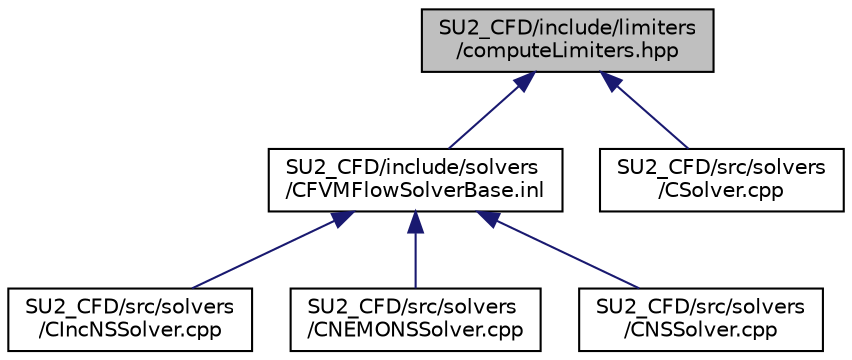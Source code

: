 digraph "SU2_CFD/include/limiters/computeLimiters.hpp"
{
 // LATEX_PDF_SIZE
  edge [fontname="Helvetica",fontsize="10",labelfontname="Helvetica",labelfontsize="10"];
  node [fontname="Helvetica",fontsize="10",shape=record];
  Node1 [label="SU2_CFD/include/limiters\l/computeLimiters.hpp",height=0.2,width=0.4,color="black", fillcolor="grey75", style="filled", fontcolor="black",tooltip="Compute limiters wrapper function."];
  Node1 -> Node2 [dir="back",color="midnightblue",fontsize="10",style="solid",fontname="Helvetica"];
  Node2 [label="SU2_CFD/include/solvers\l/CFVMFlowSolverBase.inl",height=0.2,width=0.4,color="black", fillcolor="white", style="filled",URL="$CFVMFlowSolverBase_8inl.html",tooltip="Base class template for all FVM flow solvers."];
  Node2 -> Node3 [dir="back",color="midnightblue",fontsize="10",style="solid",fontname="Helvetica"];
  Node3 [label="SU2_CFD/src/solvers\l/CIncNSSolver.cpp",height=0.2,width=0.4,color="black", fillcolor="white", style="filled",URL="$CIncNSSolver_8cpp.html",tooltip="Main subroutines for solving Navier-Stokes incompressible flow."];
  Node2 -> Node4 [dir="back",color="midnightblue",fontsize="10",style="solid",fontname="Helvetica"];
  Node4 [label="SU2_CFD/src/solvers\l/CNEMONSSolver.cpp",height=0.2,width=0.4,color="black", fillcolor="white", style="filled",URL="$CNEMONSSolver_8cpp.html",tooltip="Headers of the CNEMONSSolver class."];
  Node2 -> Node5 [dir="back",color="midnightblue",fontsize="10",style="solid",fontname="Helvetica"];
  Node5 [label="SU2_CFD/src/solvers\l/CNSSolver.cpp",height=0.2,width=0.4,color="black", fillcolor="white", style="filled",URL="$CNSSolver_8cpp.html",tooltip="Main subroutines for solving Finite-Volume Navier-Stokes flow problems."];
  Node1 -> Node6 [dir="back",color="midnightblue",fontsize="10",style="solid",fontname="Helvetica"];
  Node6 [label="SU2_CFD/src/solvers\l/CSolver.cpp",height=0.2,width=0.4,color="black", fillcolor="white", style="filled",URL="$CSolver_8cpp.html",tooltip="Main subroutines for CSolver class."];
}

